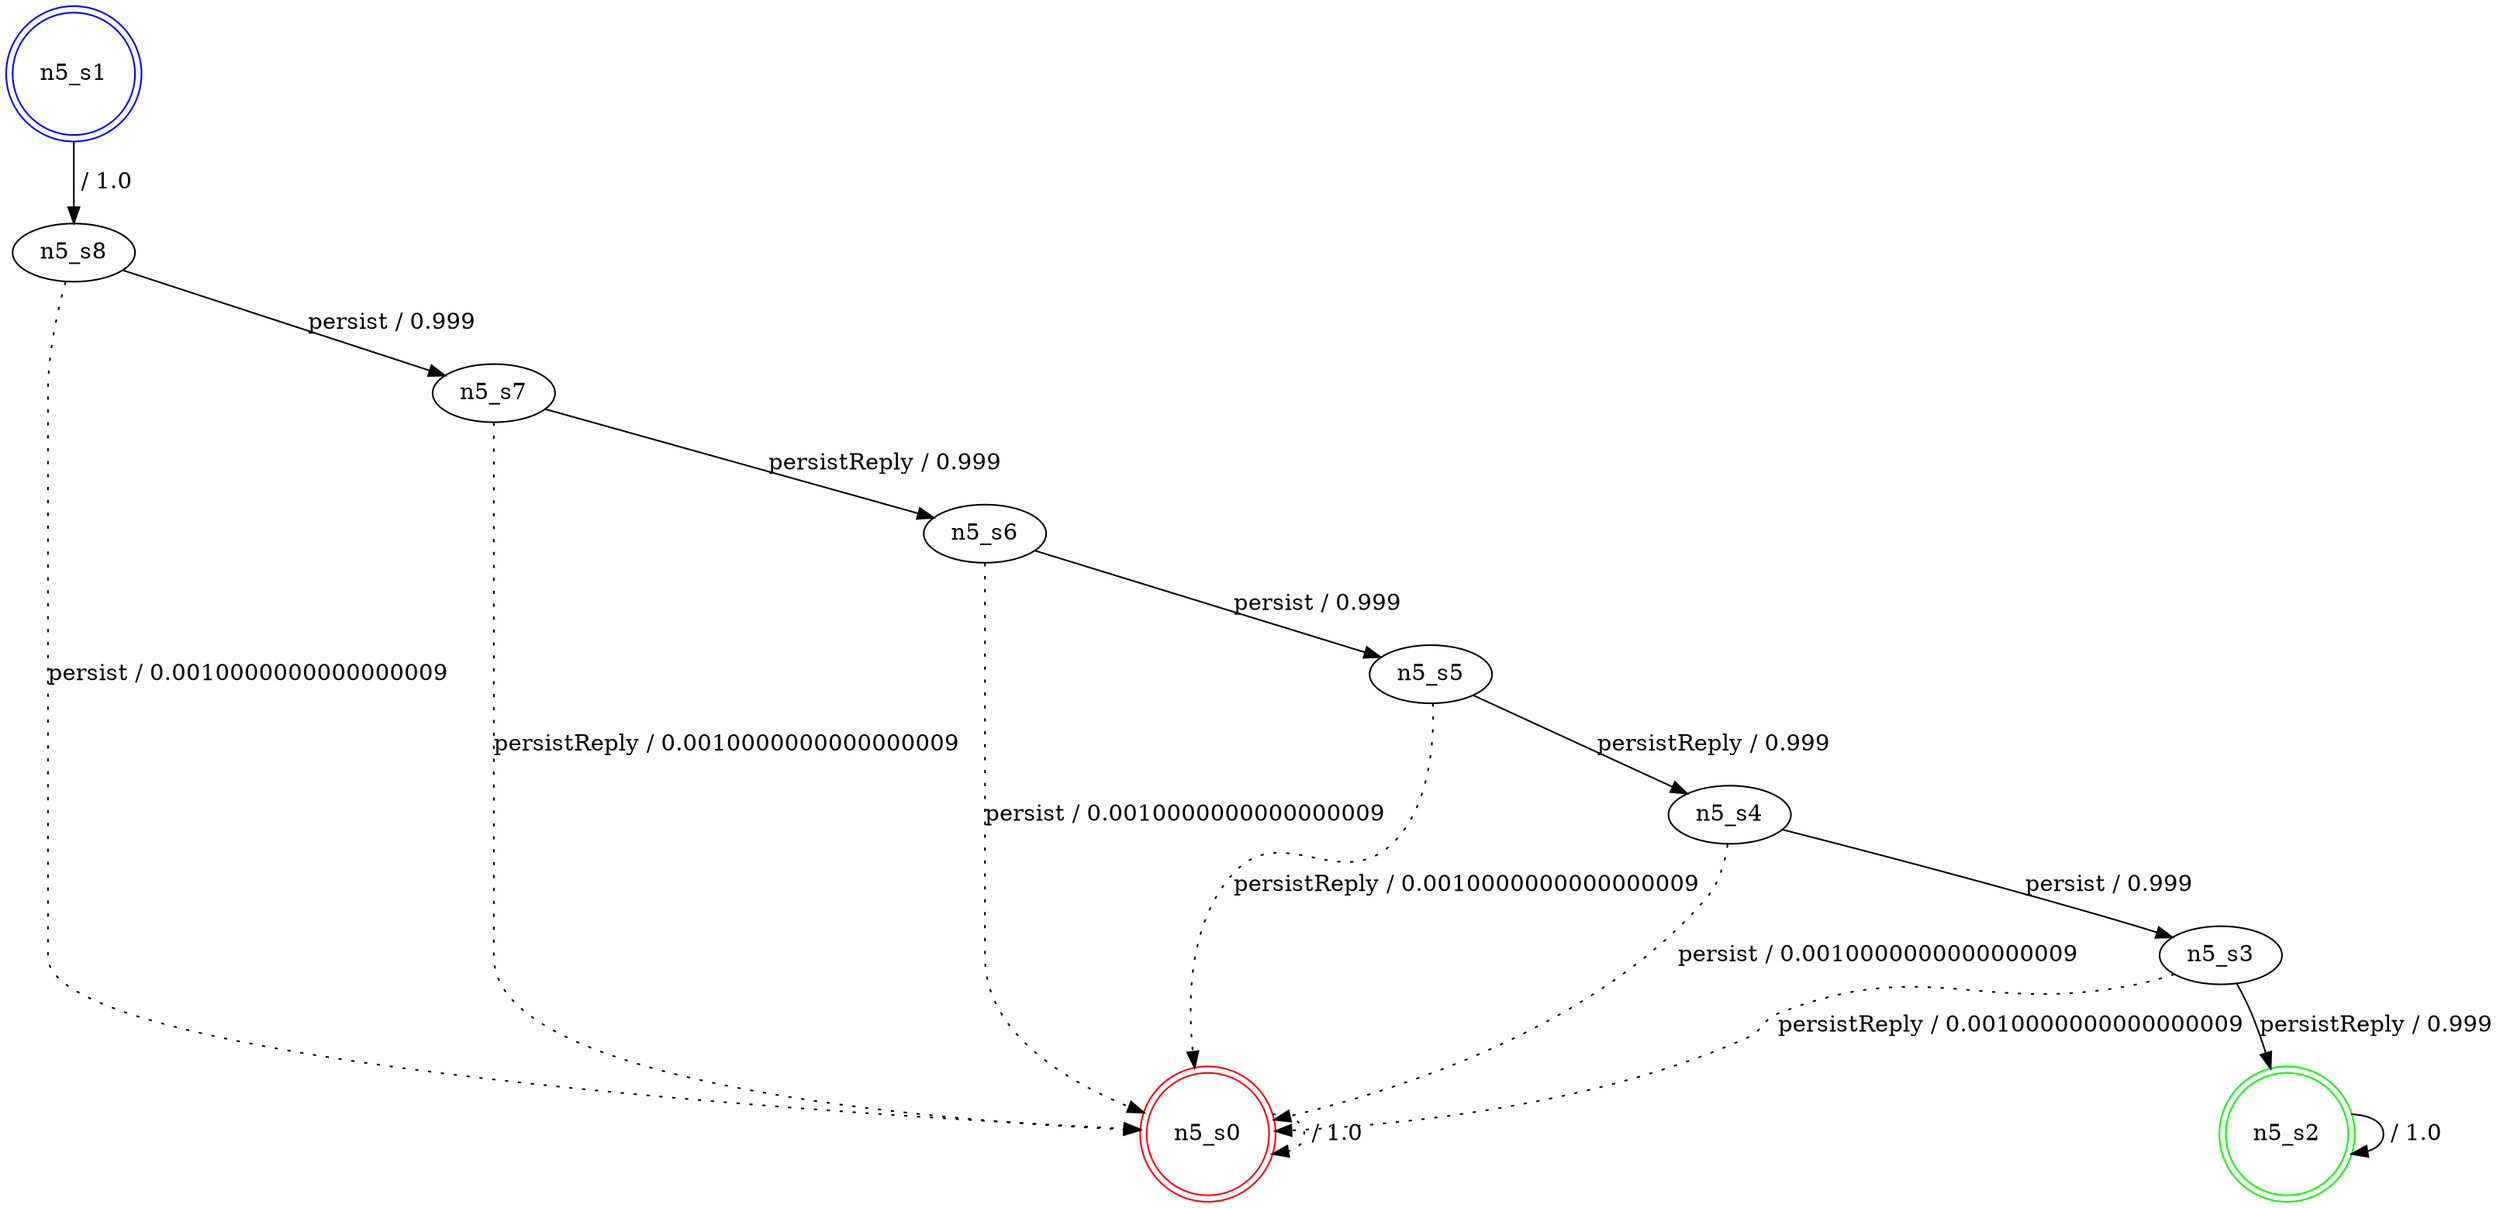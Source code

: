 digraph graphname {
n5_s0 [label="n5_s0",color=red,shape=doublecircle ];
n5_s1 [label="n5_s1",color=blue,shape=doublecircle ];
n5_s2 [label="n5_s2",color=green,shape=doublecircle ];
n5_s3 [label="n5_s3" ];
n5_s4 [label="n5_s4" ];
n5_s5 [label="n5_s5" ];
n5_s6 [label="n5_s6" ];
n5_s7 [label="n5_s7" ];
n5_s8 [label="n5_s8" ];
n5_s0 -> n5_s0 [label=" / 1.0", style=dotted];
n5_s1 -> n5_s8 [label=" / 1.0"];
n5_s2 -> n5_s2 [label=" / 1.0"];
n5_s3 -> n5_s2 [label="persistReply / 0.999"];
n5_s3 -> n5_s0 [label="persistReply / 0.0010000000000000009", style=dotted];
n5_s4 -> n5_s3 [label="persist / 0.999"];
n5_s4 -> n5_s0 [label="persist / 0.0010000000000000009", style=dotted];
n5_s5 -> n5_s4 [label="persistReply / 0.999"];
n5_s5 -> n5_s0 [label="persistReply / 0.0010000000000000009", style=dotted];
n5_s6 -> n5_s5 [label="persist / 0.999"];
n5_s6 -> n5_s0 [label="persist / 0.0010000000000000009", style=dotted];
n5_s7 -> n5_s6 [label="persistReply / 0.999"];
n5_s7 -> n5_s0 [label="persistReply / 0.0010000000000000009", style=dotted];
n5_s8 -> n5_s7 [label="persist / 0.999"];
n5_s8 -> n5_s0 [label="persist / 0.0010000000000000009", style=dotted];
}